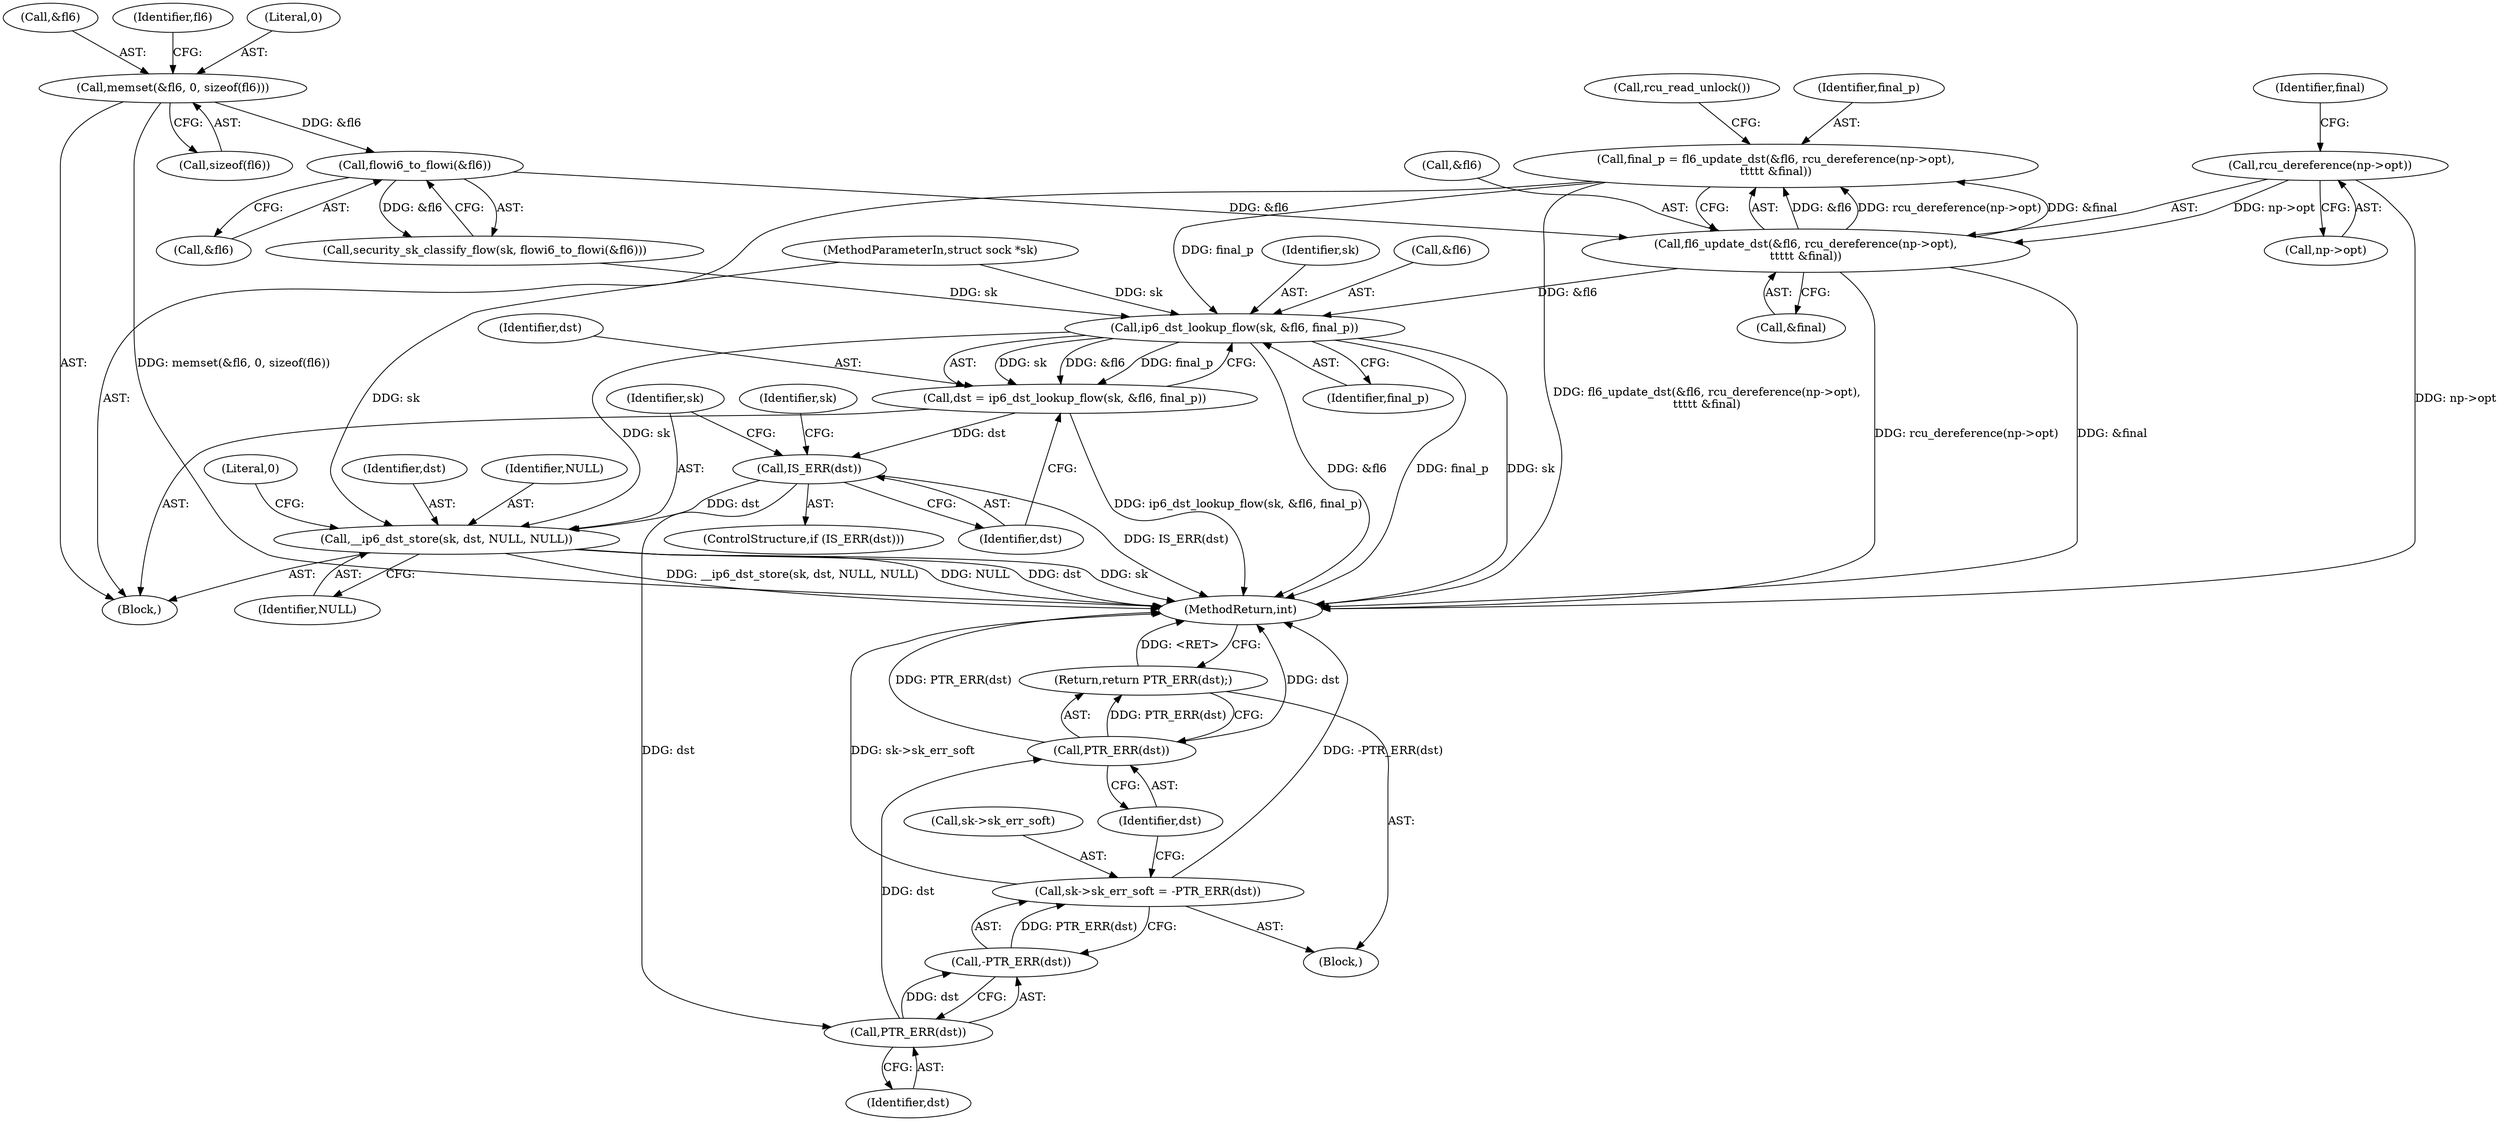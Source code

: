 digraph "0_linux_45f6fad84cc305103b28d73482b344d7f5b76f39_3@API" {
"1000196" [label="(Call,final_p = fl6_update_dst(&fl6, rcu_dereference(np->opt),\n\t\t\t\t\t &final))"];
"1000198" [label="(Call,fl6_update_dst(&fl6, rcu_dereference(np->opt),\n\t\t\t\t\t &final))"];
"1000192" [label="(Call,flowi6_to_flowi(&fl6))"];
"1000128" [label="(Call,memset(&fl6, 0, sizeof(fl6)))"];
"1000201" [label="(Call,rcu_dereference(np->opt))"];
"1000210" [label="(Call,ip6_dst_lookup_flow(sk, &fl6, final_p))"];
"1000208" [label="(Call,dst = ip6_dst_lookup_flow(sk, &fl6, final_p))"];
"1000216" [label="(Call,IS_ERR(dst))"];
"1000229" [label="(Call,PTR_ERR(dst))"];
"1000228" [label="(Call,-PTR_ERR(dst))"];
"1000224" [label="(Call,sk->sk_err_soft = -PTR_ERR(dst))"];
"1000232" [label="(Call,PTR_ERR(dst))"];
"1000231" [label="(Return,return PTR_ERR(dst);)"];
"1000234" [label="(Call,__ip6_dst_store(sk, dst, NULL, NULL))"];
"1000217" [label="(Identifier,dst)"];
"1000119" [label="(Block,)"];
"1000240" [label="(Literal,0)"];
"1000224" [label="(Call,sk->sk_err_soft = -PTR_ERR(dst))"];
"1000198" [label="(Call,fl6_update_dst(&fl6, rcu_dereference(np->opt),\n\t\t\t\t\t &final))"];
"1000197" [label="(Identifier,final_p)"];
"1000128" [label="(Call,memset(&fl6, 0, sizeof(fl6)))"];
"1000129" [label="(Call,&fl6)"];
"1000225" [label="(Call,sk->sk_err_soft)"];
"1000215" [label="(ControlStructure,if (IS_ERR(dst)))"];
"1000201" [label="(Call,rcu_dereference(np->opt))"];
"1000132" [label="(Call,sizeof(fl6))"];
"1000199" [label="(Call,&fl6)"];
"1000232" [label="(Call,PTR_ERR(dst))"];
"1000214" [label="(Identifier,final_p)"];
"1000211" [label="(Identifier,sk)"];
"1000216" [label="(Call,IS_ERR(dst))"];
"1000136" [label="(Identifier,fl6)"];
"1000192" [label="(Call,flowi6_to_flowi(&fl6))"];
"1000209" [label="(Identifier,dst)"];
"1000229" [label="(Call,PTR_ERR(dst))"];
"1000236" [label="(Identifier,dst)"];
"1000205" [label="(Call,&final)"];
"1000196" [label="(Call,final_p = fl6_update_dst(&fl6, rcu_dereference(np->opt),\n\t\t\t\t\t &final))"];
"1000206" [label="(Identifier,final)"];
"1000131" [label="(Literal,0)"];
"1000210" [label="(Call,ip6_dst_lookup_flow(sk, &fl6, final_p))"];
"1000230" [label="(Identifier,dst)"];
"1000190" [label="(Call,security_sk_classify_flow(sk, flowi6_to_flowi(&fl6)))"];
"1000241" [label="(MethodReturn,int)"];
"1000233" [label="(Identifier,dst)"];
"1000208" [label="(Call,dst = ip6_dst_lookup_flow(sk, &fl6, final_p))"];
"1000238" [label="(Identifier,NULL)"];
"1000218" [label="(Block,)"];
"1000193" [label="(Call,&fl6)"];
"1000212" [label="(Call,&fl6)"];
"1000101" [label="(MethodParameterIn,struct sock *sk)"];
"1000221" [label="(Identifier,sk)"];
"1000207" [label="(Call,rcu_read_unlock())"];
"1000235" [label="(Identifier,sk)"];
"1000228" [label="(Call,-PTR_ERR(dst))"];
"1000237" [label="(Identifier,NULL)"];
"1000231" [label="(Return,return PTR_ERR(dst);)"];
"1000234" [label="(Call,__ip6_dst_store(sk, dst, NULL, NULL))"];
"1000202" [label="(Call,np->opt)"];
"1000196" -> "1000119"  [label="AST: "];
"1000196" -> "1000198"  [label="CFG: "];
"1000197" -> "1000196"  [label="AST: "];
"1000198" -> "1000196"  [label="AST: "];
"1000207" -> "1000196"  [label="CFG: "];
"1000196" -> "1000241"  [label="DDG: fl6_update_dst(&fl6, rcu_dereference(np->opt),\n\t\t\t\t\t &final)"];
"1000198" -> "1000196"  [label="DDG: &fl6"];
"1000198" -> "1000196"  [label="DDG: rcu_dereference(np->opt)"];
"1000198" -> "1000196"  [label="DDG: &final"];
"1000196" -> "1000210"  [label="DDG: final_p"];
"1000198" -> "1000205"  [label="CFG: "];
"1000199" -> "1000198"  [label="AST: "];
"1000201" -> "1000198"  [label="AST: "];
"1000205" -> "1000198"  [label="AST: "];
"1000198" -> "1000241"  [label="DDG: rcu_dereference(np->opt)"];
"1000198" -> "1000241"  [label="DDG: &final"];
"1000192" -> "1000198"  [label="DDG: &fl6"];
"1000201" -> "1000198"  [label="DDG: np->opt"];
"1000198" -> "1000210"  [label="DDG: &fl6"];
"1000192" -> "1000190"  [label="AST: "];
"1000192" -> "1000193"  [label="CFG: "];
"1000193" -> "1000192"  [label="AST: "];
"1000190" -> "1000192"  [label="CFG: "];
"1000192" -> "1000190"  [label="DDG: &fl6"];
"1000128" -> "1000192"  [label="DDG: &fl6"];
"1000128" -> "1000119"  [label="AST: "];
"1000128" -> "1000132"  [label="CFG: "];
"1000129" -> "1000128"  [label="AST: "];
"1000131" -> "1000128"  [label="AST: "];
"1000132" -> "1000128"  [label="AST: "];
"1000136" -> "1000128"  [label="CFG: "];
"1000128" -> "1000241"  [label="DDG: memset(&fl6, 0, sizeof(fl6))"];
"1000201" -> "1000202"  [label="CFG: "];
"1000202" -> "1000201"  [label="AST: "];
"1000206" -> "1000201"  [label="CFG: "];
"1000201" -> "1000241"  [label="DDG: np->opt"];
"1000210" -> "1000208"  [label="AST: "];
"1000210" -> "1000214"  [label="CFG: "];
"1000211" -> "1000210"  [label="AST: "];
"1000212" -> "1000210"  [label="AST: "];
"1000214" -> "1000210"  [label="AST: "];
"1000208" -> "1000210"  [label="CFG: "];
"1000210" -> "1000241"  [label="DDG: &fl6"];
"1000210" -> "1000241"  [label="DDG: final_p"];
"1000210" -> "1000241"  [label="DDG: sk"];
"1000210" -> "1000208"  [label="DDG: sk"];
"1000210" -> "1000208"  [label="DDG: &fl6"];
"1000210" -> "1000208"  [label="DDG: final_p"];
"1000190" -> "1000210"  [label="DDG: sk"];
"1000101" -> "1000210"  [label="DDG: sk"];
"1000210" -> "1000234"  [label="DDG: sk"];
"1000208" -> "1000119"  [label="AST: "];
"1000209" -> "1000208"  [label="AST: "];
"1000217" -> "1000208"  [label="CFG: "];
"1000208" -> "1000241"  [label="DDG: ip6_dst_lookup_flow(sk, &fl6, final_p)"];
"1000208" -> "1000216"  [label="DDG: dst"];
"1000216" -> "1000215"  [label="AST: "];
"1000216" -> "1000217"  [label="CFG: "];
"1000217" -> "1000216"  [label="AST: "];
"1000221" -> "1000216"  [label="CFG: "];
"1000235" -> "1000216"  [label="CFG: "];
"1000216" -> "1000241"  [label="DDG: IS_ERR(dst)"];
"1000216" -> "1000229"  [label="DDG: dst"];
"1000216" -> "1000234"  [label="DDG: dst"];
"1000229" -> "1000228"  [label="AST: "];
"1000229" -> "1000230"  [label="CFG: "];
"1000230" -> "1000229"  [label="AST: "];
"1000228" -> "1000229"  [label="CFG: "];
"1000229" -> "1000228"  [label="DDG: dst"];
"1000229" -> "1000232"  [label="DDG: dst"];
"1000228" -> "1000224"  [label="AST: "];
"1000224" -> "1000228"  [label="CFG: "];
"1000228" -> "1000224"  [label="DDG: PTR_ERR(dst)"];
"1000224" -> "1000218"  [label="AST: "];
"1000225" -> "1000224"  [label="AST: "];
"1000233" -> "1000224"  [label="CFG: "];
"1000224" -> "1000241"  [label="DDG: sk->sk_err_soft"];
"1000224" -> "1000241"  [label="DDG: -PTR_ERR(dst)"];
"1000232" -> "1000231"  [label="AST: "];
"1000232" -> "1000233"  [label="CFG: "];
"1000233" -> "1000232"  [label="AST: "];
"1000231" -> "1000232"  [label="CFG: "];
"1000232" -> "1000241"  [label="DDG: PTR_ERR(dst)"];
"1000232" -> "1000241"  [label="DDG: dst"];
"1000232" -> "1000231"  [label="DDG: PTR_ERR(dst)"];
"1000231" -> "1000218"  [label="AST: "];
"1000241" -> "1000231"  [label="CFG: "];
"1000231" -> "1000241"  [label="DDG: <RET>"];
"1000234" -> "1000119"  [label="AST: "];
"1000234" -> "1000238"  [label="CFG: "];
"1000235" -> "1000234"  [label="AST: "];
"1000236" -> "1000234"  [label="AST: "];
"1000237" -> "1000234"  [label="AST: "];
"1000238" -> "1000234"  [label="AST: "];
"1000240" -> "1000234"  [label="CFG: "];
"1000234" -> "1000241"  [label="DDG: NULL"];
"1000234" -> "1000241"  [label="DDG: dst"];
"1000234" -> "1000241"  [label="DDG: sk"];
"1000234" -> "1000241"  [label="DDG: __ip6_dst_store(sk, dst, NULL, NULL)"];
"1000101" -> "1000234"  [label="DDG: sk"];
}
